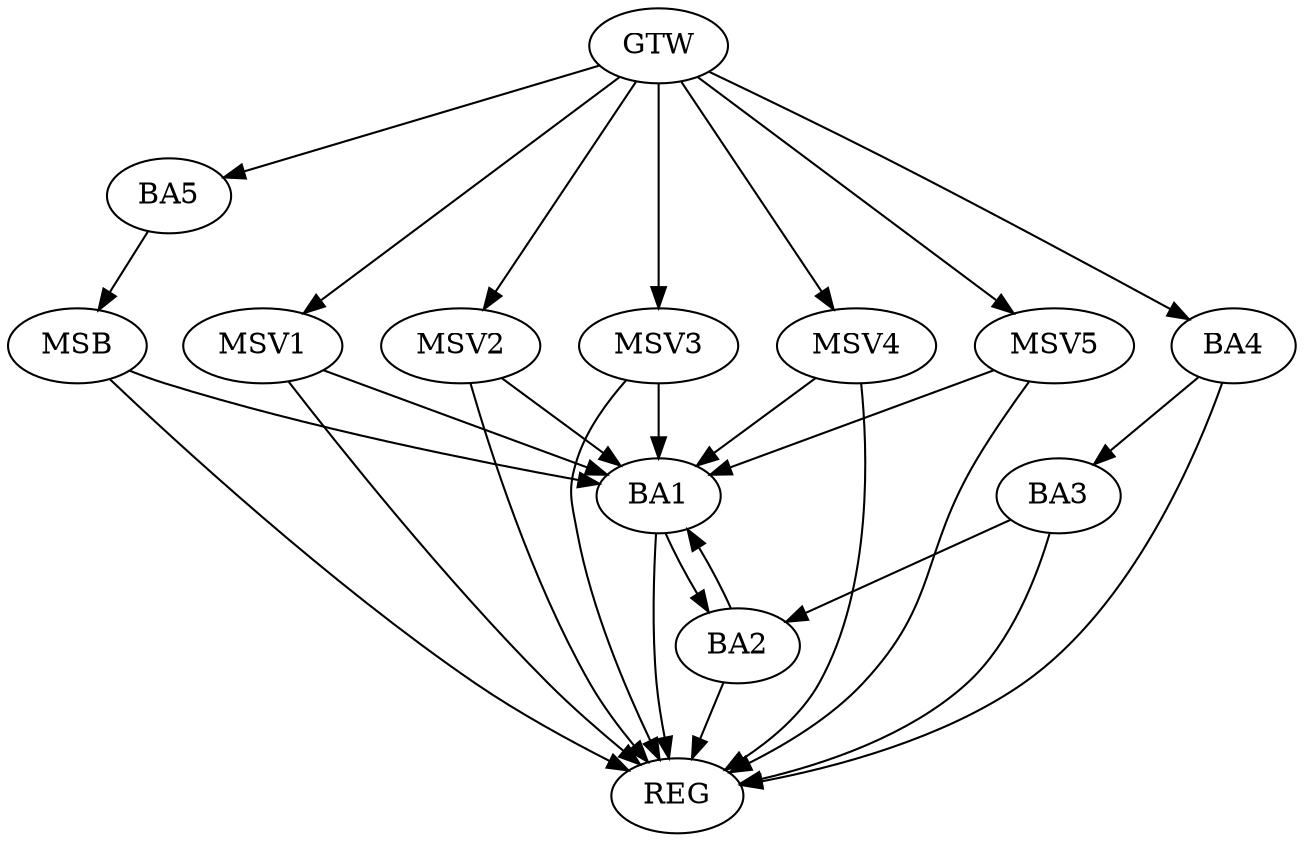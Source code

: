 strict digraph G {
  BA1 [ label="BA1" ];
  BA2 [ label="BA2" ];
  BA3 [ label="BA3" ];
  BA4 [ label="BA4" ];
  BA5 [ label="BA5" ];
  GTW [ label="GTW" ];
  REG [ label="REG" ];
  MSB [ label="MSB" ];
  MSV1 [ label="MSV1" ];
  MSV2 [ label="MSV2" ];
  MSV3 [ label="MSV3" ];
  MSV4 [ label="MSV4" ];
  MSV5 [ label="MSV5" ];
  BA1 -> BA2;
  BA2 -> BA1;
  BA3 -> BA2;
  BA4 -> BA3;
  GTW -> BA4;
  GTW -> BA5;
  BA1 -> REG;
  BA2 -> REG;
  BA3 -> REG;
  BA4 -> REG;
  BA5 -> MSB;
  MSB -> BA1;
  MSB -> REG;
  MSV1 -> BA1;
  GTW -> MSV1;
  MSV1 -> REG;
  MSV2 -> BA1;
  GTW -> MSV2;
  MSV2 -> REG;
  MSV3 -> BA1;
  GTW -> MSV3;
  MSV3 -> REG;
  MSV4 -> BA1;
  GTW -> MSV4;
  MSV4 -> REG;
  MSV5 -> BA1;
  GTW -> MSV5;
  MSV5 -> REG;
}
